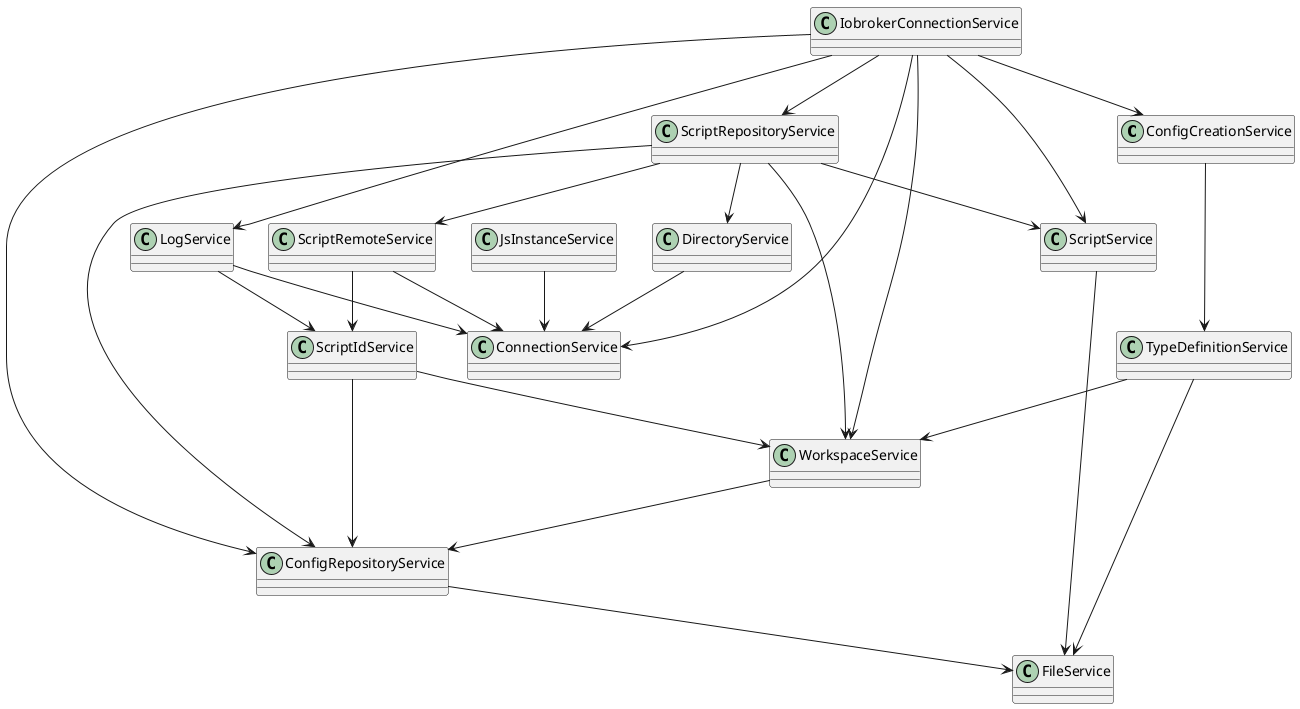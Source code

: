 @startuml Services
class ConfigCreationService
class ConfigRepositoryService
class ConnectionService
class DirectoryService
class FileService
class IobrokerConnectionService
class JsInstanceService
class LogService
class FileService
class ScriptService
class ScriptIdService
class ScriptRemoteService
class ScriptRepositoryService
class TypeDefinitionService
class WorkspaceService

ConfigCreationService --> TypeDefinitionService
ConfigRepositoryService --> FileService
DirectoryService --> ConnectionService
IobrokerConnectionService --> ConfigCreationService
IobrokerConnectionService --> ConfigRepositoryService
IobrokerConnectionService --> ConnectionService
IobrokerConnectionService --> WorkspaceService
IobrokerConnectionService --> LogService
IobrokerConnectionService --> ScriptService
IobrokerConnectionService --> ScriptRepositoryService
JsInstanceService --> ConnectionService
LogService --> ConnectionService
LogService --> ScriptIdService
ScriptService --> FileService
ScriptIdService --> WorkspaceService
ScriptIdService --> ConfigRepositoryService
ScriptRemoteService --> ConnectionService
ScriptRemoteService --> ScriptIdService
ScriptRepositoryService --> ScriptRemoteService
ScriptRepositoryService --> DirectoryService
ScriptRepositoryService --> ConfigRepositoryService
ScriptRepositoryService --> ScriptService
ScriptRepositoryService --> WorkspaceService
TypeDefinitionService --> FileService
TypeDefinitionService --> WorkspaceService
WorkspaceService --> ConfigRepositoryService
@enduml